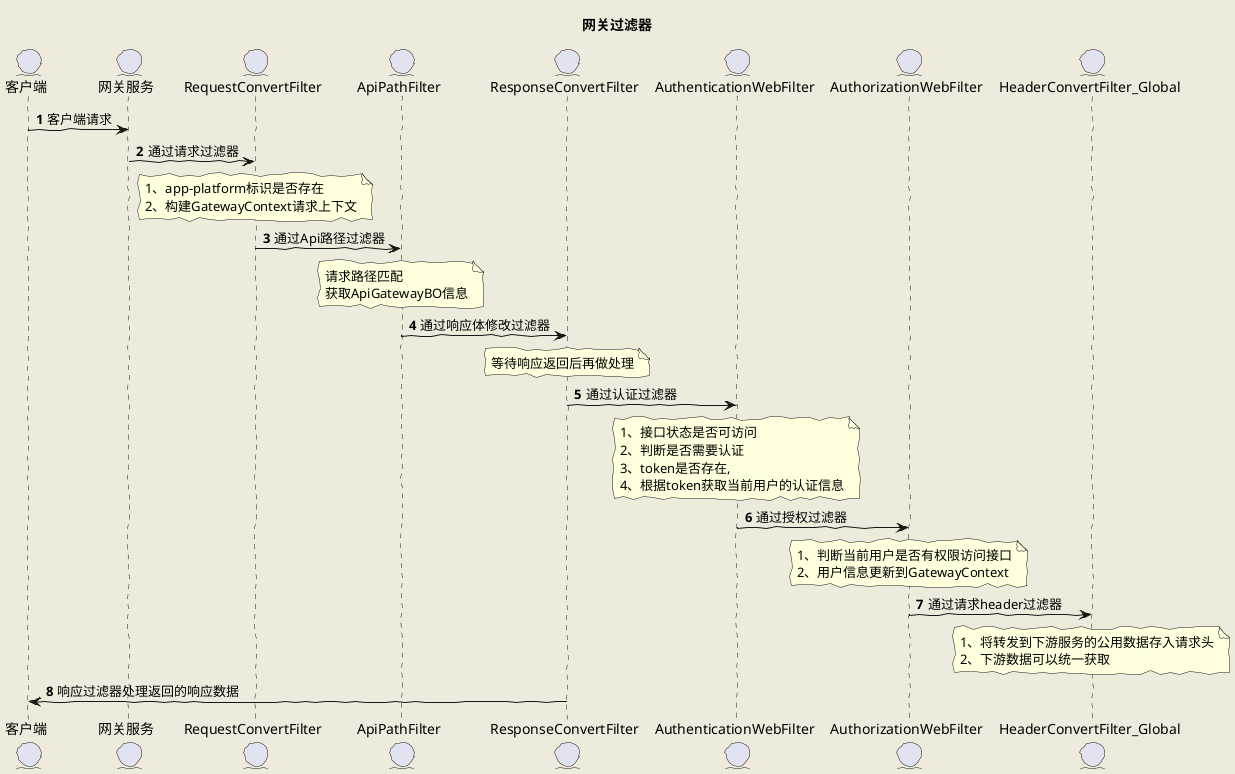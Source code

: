 @startuml
skinparam handwritten true
skinparam backgroundColor #EEEBDC
skinparam actorStyle hollow
title 网关过滤器

autonumber

entity 客户端 as client
entity 网关服务 as server

entity RequestConvertFilter as request
entity ApiPathFilter as api
entity ResponseConvertFilter as response
entity AuthenticationWebFilter as authentication
entity AuthorizationWebFilter as authorization
entity HeaderConvertFilter_Global as header

client -> server : 客户端请求
server -> request : 通过请求过滤器
note over request
    1、app-platform标识是否存在
    2、构建GatewayContext请求上下文
end note
request -> api : 通过Api路径过滤器
note over api
    请求路径匹配
    获取ApiGatewayBO信息
end note
api -> response : 通过响应体修改过滤器
note over response
    等待响应返回后再做处理
end note
response -> authentication : 通过认证过滤器
note over authentication
    1、接口状态是否可访问
    2、判断是否需要认证
    3、token是否存在,
    4、根据token获取当前用户的认证信息
end note
authentication -> authorization : 通过授权过滤器
note over authorization
    1、判断当前用户是否有权限访问接口
    2、用户信息更新到GatewayContext
end note
authorization -> header : 通过请求header过滤器
note over header
    1、将转发到下游服务的公用数据存入请求头
    2、下游数据可以统一获取
end note

response -> client : 响应过滤器处理返回的响应数据
@enduml